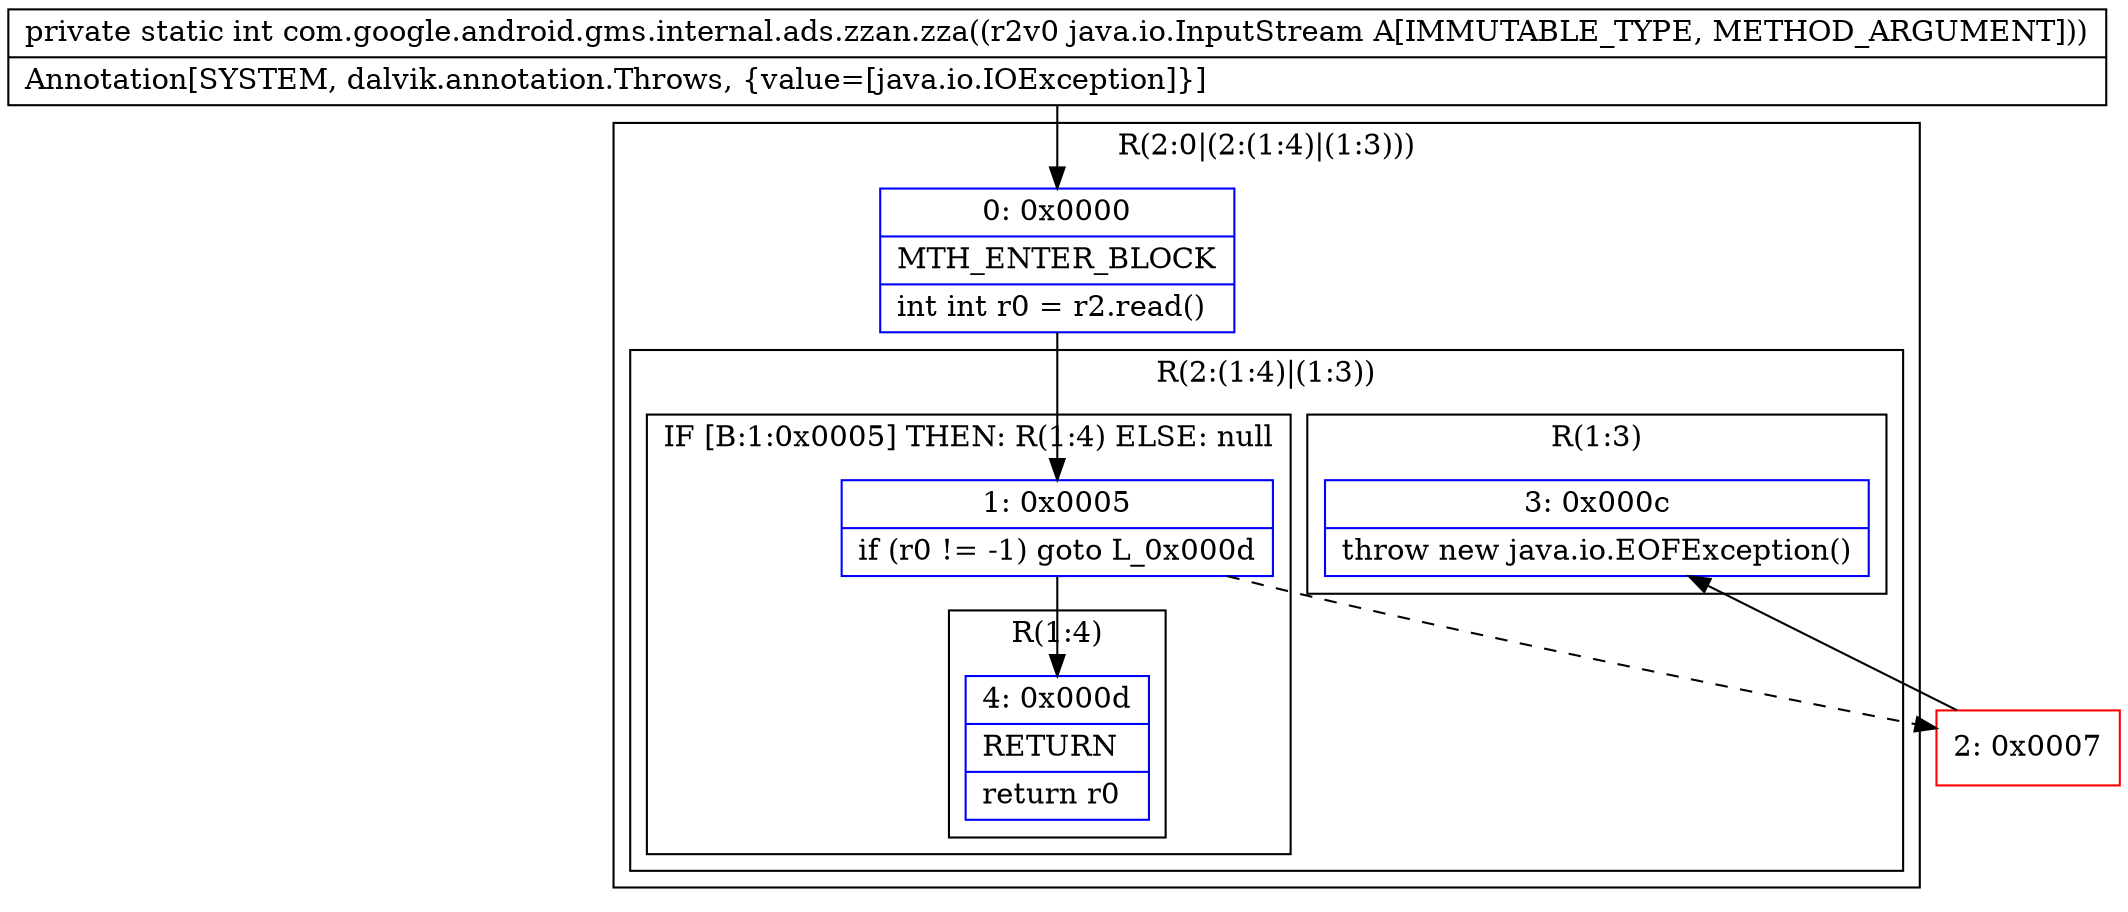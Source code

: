 digraph "CFG forcom.google.android.gms.internal.ads.zzan.zza(Ljava\/io\/InputStream;)I" {
subgraph cluster_Region_758412679 {
label = "R(2:0|(2:(1:4)|(1:3)))";
node [shape=record,color=blue];
Node_0 [shape=record,label="{0\:\ 0x0000|MTH_ENTER_BLOCK\l|int int r0 = r2.read()\l}"];
subgraph cluster_Region_57853115 {
label = "R(2:(1:4)|(1:3))";
node [shape=record,color=blue];
subgraph cluster_IfRegion_1443915656 {
label = "IF [B:1:0x0005] THEN: R(1:4) ELSE: null";
node [shape=record,color=blue];
Node_1 [shape=record,label="{1\:\ 0x0005|if (r0 != \-1) goto L_0x000d\l}"];
subgraph cluster_Region_72844975 {
label = "R(1:4)";
node [shape=record,color=blue];
Node_4 [shape=record,label="{4\:\ 0x000d|RETURN\l|return r0\l}"];
}
}
subgraph cluster_Region_2079252043 {
label = "R(1:3)";
node [shape=record,color=blue];
Node_3 [shape=record,label="{3\:\ 0x000c|throw new java.io.EOFException()\l}"];
}
}
}
Node_2 [shape=record,color=red,label="{2\:\ 0x0007}"];
MethodNode[shape=record,label="{private static int com.google.android.gms.internal.ads.zzan.zza((r2v0 java.io.InputStream A[IMMUTABLE_TYPE, METHOD_ARGUMENT]))  | Annotation[SYSTEM, dalvik.annotation.Throws, \{value=[java.io.IOException]\}]\l}"];
MethodNode -> Node_0;
Node_0 -> Node_1;
Node_1 -> Node_2[style=dashed];
Node_1 -> Node_4;
Node_2 -> Node_3;
}

